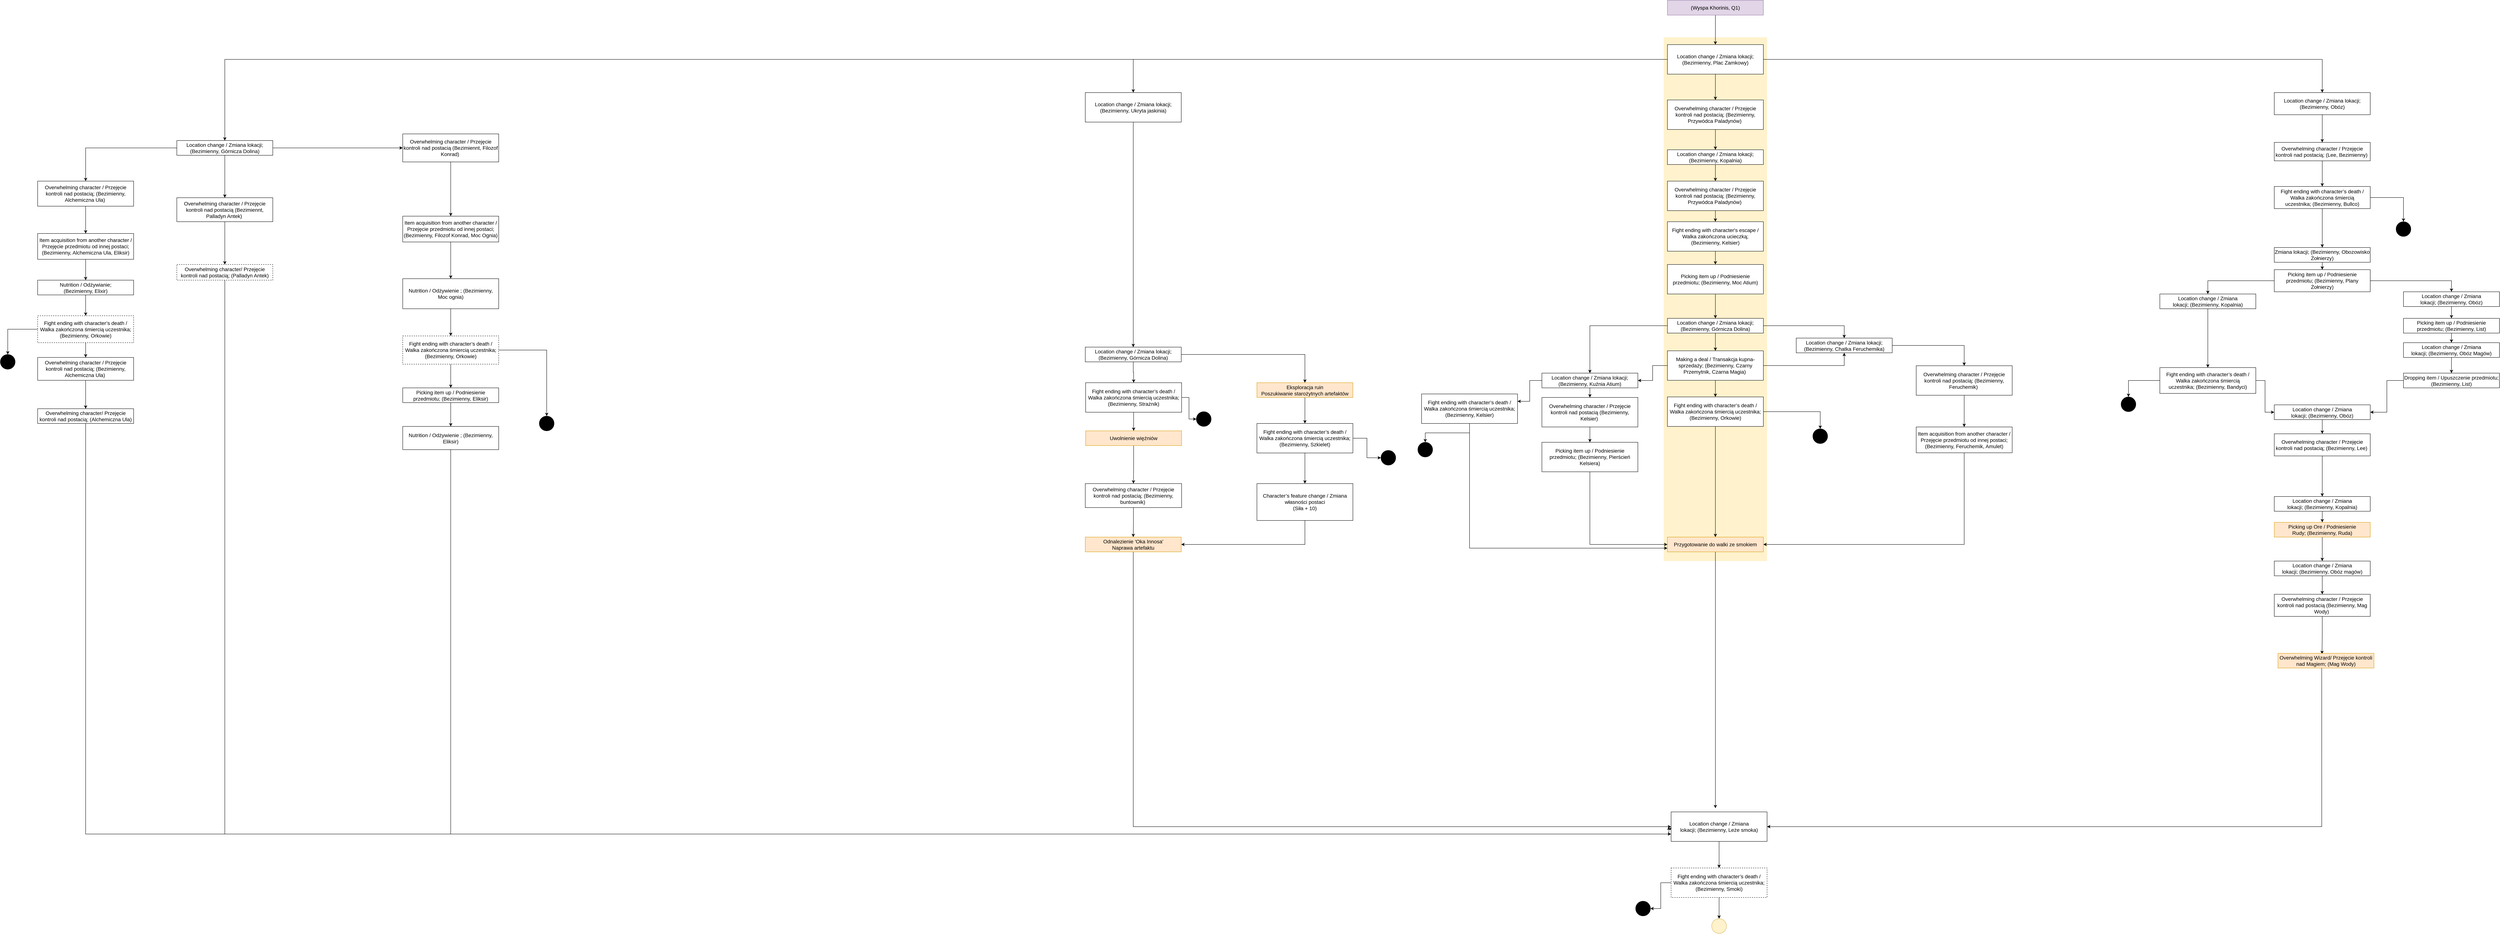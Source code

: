 <mxfile version="26.0.16">
  <diagram name="DiagramFabuly" id="m7fgWd1nUpl5SFh02bNo">
    <mxGraphModel dx="5966" dy="1939" grid="1" gridSize="10" guides="1" tooltips="1" connect="1" arrows="1" fold="1" page="1" pageScale="1" pageWidth="827" pageHeight="1169" math="0" shadow="0">
      <root>
        <mxCell id="0" />
        <mxCell id="1" parent="0" />
        <mxCell id="nz5Z7yJqhszLNLdXF5Il-1" value="" style="rounded=0;whiteSpace=wrap;html=1;fillColor=#fff2cc;fontFamily=Helvetica;fontSize=14;strokeColor=none;container=0;" parent="1" vertex="1">
          <mxGeometry x="866" y="-70" width="280" height="1420" as="geometry" />
        </mxCell>
        <mxCell id="nz5Z7yJqhszLNLdXF5Il-2" value="" style="edgeStyle=orthogonalEdgeStyle;rounded=0;orthogonalLoop=1;jettySize=auto;html=1;fontSize=14;" parent="1" source="nz5Z7yJqhszLNLdXF5Il-5" target="nz5Z7yJqhszLNLdXF5Il-7" edge="1">
          <mxGeometry relative="1" as="geometry" />
        </mxCell>
        <mxCell id="nz5Z7yJqhszLNLdXF5Il-3" value="" style="edgeStyle=orthogonalEdgeStyle;rounded=0;orthogonalLoop=1;jettySize=auto;html=1;fontSize=14;" parent="1" source="nz5Z7yJqhszLNLdXF5Il-5" target="nz5Z7yJqhszLNLdXF5Il-17" edge="1">
          <mxGeometry relative="1" as="geometry" />
        </mxCell>
        <mxCell id="nz5Z7yJqhszLNLdXF5Il-4" style="edgeStyle=orthogonalEdgeStyle;rounded=0;orthogonalLoop=1;jettySize=auto;html=1;entryX=0;entryY=0.5;entryDx=0;entryDy=0;" parent="1" source="nz5Z7yJqhszLNLdXF5Il-5" target="nz5Z7yJqhszLNLdXF5Il-21" edge="1">
          <mxGeometry relative="1" as="geometry" />
        </mxCell>
        <mxCell id="nz5Z7yJqhszLNLdXF5Il-5" value="&lt;span id=&quot;docs-internal-guid-4cfbbf0f-7fff-1ddc-6e00-4f36d3d0db7e&quot;&gt;&lt;span style=&quot;background-color: transparent ; vertical-align: baseline&quot;&gt;&lt;font&gt;&lt;font face=&quot;arial&quot;&gt;&lt;span&gt;Location change / Zmiana lokacji;&lt;/span&gt;&lt;/font&gt;&lt;span style=&quot;font-family: arial;&quot;&gt;(Bezimienny, Górnicza Dolina)&lt;/span&gt;&lt;br&gt;&lt;/font&gt;&lt;/span&gt;&lt;/span&gt;" style="rounded=0;whiteSpace=wrap;html=1;align=center;container=0;fontSize=14;" parent="1" vertex="1">
          <mxGeometry x="-3162" y="210" width="260" height="40" as="geometry" />
        </mxCell>
        <mxCell id="nz5Z7yJqhszLNLdXF5Il-6" value="" style="edgeStyle=orthogonalEdgeStyle;rounded=0;orthogonalLoop=1;jettySize=auto;html=1;entryX=0.5;entryY=0;entryDx=0;entryDy=0;" parent="1" source="nz5Z7yJqhszLNLdXF5Il-7" target="nz5Z7yJqhszLNLdXF5Il-152" edge="1">
          <mxGeometry relative="1" as="geometry" />
        </mxCell>
        <mxCell id="nz5Z7yJqhszLNLdXF5Il-7" value="&lt;span style=&quot;font-family: arial;&quot;&gt;Overwhelming character / Przejęcie kontroli nad postacią; (&lt;/span&gt;&lt;span style=&quot;font-family: arial;&quot;&gt;Bezimienny&lt;/span&gt;&lt;span style=&quot;font-family: arial;&quot;&gt;, Alchemiczna Ula)&amp;nbsp;&lt;/span&gt;" style="rounded=0;whiteSpace=wrap;html=1;align=center;container=0;fontSize=14;" parent="1" vertex="1">
          <mxGeometry x="-3539" y="320" width="260" height="68" as="geometry" />
        </mxCell>
        <mxCell id="nz5Z7yJqhszLNLdXF5Il-8" style="edgeStyle=orthogonalEdgeStyle;rounded=0;orthogonalLoop=1;jettySize=auto;html=1;entryX=0.5;entryY=0;entryDx=0;entryDy=0;" parent="1" source="nz5Z7yJqhszLNLdXF5Il-9" target="nz5Z7yJqhszLNLdXF5Il-12" edge="1">
          <mxGeometry relative="1" as="geometry" />
        </mxCell>
        <mxCell id="nz5Z7yJqhszLNLdXF5Il-9" value="&lt;font face=&quot;arial&quot;&gt;Nutrition / Odżywianie;&lt;br&gt;&lt;/font&gt;&lt;font style=&quot;font-size: 12px;&quot; face=&quot;arial&quot;&gt;&lt;span style=&quot;font-size: 14px;&quot;&gt;(Bezimienny,&amp;nbsp;&lt;/span&gt;&lt;/font&gt;&lt;font style=&quot;font-size: 12px;&quot; face=&quot;arial&quot;&gt;&lt;span style=&quot;font-size: 14px;&quot;&gt;Elixir)&lt;/span&gt;&lt;/font&gt;" style="rounded=0;whiteSpace=wrap;html=1;sketch=0;align=center;container=0;fontSize=14;" parent="1" vertex="1">
          <mxGeometry x="-3539" y="588.5" width="260" height="40" as="geometry" />
        </mxCell>
        <mxCell id="nz5Z7yJqhszLNLdXF5Il-10" value="" style="edgeStyle=orthogonalEdgeStyle;rounded=0;orthogonalLoop=1;jettySize=auto;html=1;fontSize=14;" parent="1" source="nz5Z7yJqhszLNLdXF5Il-12" target="nz5Z7yJqhszLNLdXF5Il-13" edge="1">
          <mxGeometry relative="1" as="geometry" />
        </mxCell>
        <mxCell id="nz5Z7yJqhszLNLdXF5Il-11" value="" style="edgeStyle=orthogonalEdgeStyle;rounded=0;orthogonalLoop=1;jettySize=auto;html=1;" parent="1" source="nz5Z7yJqhszLNLdXF5Il-12" target="nz5Z7yJqhszLNLdXF5Il-23" edge="1">
          <mxGeometry relative="1" as="geometry" />
        </mxCell>
        <mxCell id="nz5Z7yJqhszLNLdXF5Il-12" value="Fight ending with character’s death / Walka zakończona śmiercią uczestnika; (Bezimienny, Orkowie)" style="rounded=0;whiteSpace=wrap;html=1;fontSize=14;fontFamily=Helvetica;dashed=1;strokeColor=default;align=center;verticalAlign=middle;fontColor=default;fillColor=default;container=0;" parent="1" vertex="1">
          <mxGeometry x="-3539" y="685" width="260" height="73" as="geometry" />
        </mxCell>
        <mxCell id="nz5Z7yJqhszLNLdXF5Il-13" value="" style="ellipse;whiteSpace=wrap;html=1;aspect=fixed;fontSize=14;align=center;fillColor=#000000;container=0;" parent="1" vertex="1">
          <mxGeometry x="-3640" y="790" width="40" height="40" as="geometry" />
        </mxCell>
        <mxCell id="nz5Z7yJqhszLNLdXF5Il-14" style="edgeStyle=orthogonalEdgeStyle;rounded=0;orthogonalLoop=1;jettySize=auto;html=1;" parent="1" source="nz5Z7yJqhszLNLdXF5Il-15" edge="1">
          <mxGeometry relative="1" as="geometry">
            <mxPoint x="880" y="2070" as="targetPoint" />
            <Array as="points">
              <mxPoint x="-3409" y="2090" />
              <mxPoint x="880" y="2090" />
            </Array>
          </mxGeometry>
        </mxCell>
        <mxCell id="nz5Z7yJqhszLNLdXF5Il-15" value="Overwhelming character/ Przejęcie kontroli nad postacią; (Alchemiczna Ula)" style="rounded=0;whiteSpace=wrap;html=1;sketch=0;align=center;container=0;fontSize=14;" parent="1" vertex="1">
          <mxGeometry x="-3539" y="937" width="260" height="40" as="geometry" />
        </mxCell>
        <mxCell id="nz5Z7yJqhszLNLdXF5Il-16" value="" style="edgeStyle=orthogonalEdgeStyle;rounded=0;orthogonalLoop=1;jettySize=auto;html=1;fontSize=14;" parent="1" source="nz5Z7yJqhszLNLdXF5Il-17" target="nz5Z7yJqhszLNLdXF5Il-19" edge="1">
          <mxGeometry relative="1" as="geometry" />
        </mxCell>
        <mxCell id="nz5Z7yJqhszLNLdXF5Il-17" value="&lt;span style=&quot;font-family: arial;&quot;&gt;Overwhelming character / Przejęcie kontroli nad postacią (Bezimiennt, Palladyn Antek)&amp;nbsp;&lt;/span&gt;" style="rounded=0;whiteSpace=wrap;html=1;align=center;strokeColor=default;verticalAlign=middle;fontFamily=Helvetica;fontSize=14;fontColor=default;fillColor=default;container=0;" parent="1" vertex="1">
          <mxGeometry x="-3162" y="365" width="260" height="65" as="geometry" />
        </mxCell>
        <mxCell id="nz5Z7yJqhszLNLdXF5Il-18" style="edgeStyle=orthogonalEdgeStyle;rounded=0;orthogonalLoop=1;jettySize=auto;html=1;entryX=0;entryY=0.5;entryDx=0;entryDy=0;" parent="1" source="nz5Z7yJqhszLNLdXF5Il-19" target="nz5Z7yJqhszLNLdXF5Il-148" edge="1">
          <mxGeometry relative="1" as="geometry">
            <mxPoint x="-1840" y="2090" as="targetPoint" />
            <Array as="points">
              <mxPoint x="-3032" y="2090" />
              <mxPoint x="886" y="2090" />
            </Array>
          </mxGeometry>
        </mxCell>
        <mxCell id="nz5Z7yJqhszLNLdXF5Il-19" value="Overwhelming character/ Przejęcie kontroli nad postacią; (Palladyn Antek)" style="rounded=0;whiteSpace=wrap;html=1;fontSize=14;fontFamily=Helvetica;dashed=1;strokeColor=default;align=center;verticalAlign=middle;fontColor=default;fillColor=default;container=0;" parent="1" vertex="1">
          <mxGeometry x="-3162" y="546" width="260" height="42.5" as="geometry" />
        </mxCell>
        <mxCell id="nz5Z7yJqhszLNLdXF5Il-20" value="" style="edgeStyle=orthogonalEdgeStyle;rounded=0;orthogonalLoop=1;jettySize=auto;html=1;" parent="1" source="nz5Z7yJqhszLNLdXF5Il-21" target="nz5Z7yJqhszLNLdXF5Il-139" edge="1">
          <mxGeometry relative="1" as="geometry" />
        </mxCell>
        <mxCell id="nz5Z7yJqhszLNLdXF5Il-21" value="&lt;span style=&quot;font-family: arial;&quot;&gt;Overwhelming character / Przejęcie kontroli nad postacią (Bezimiennt, Filozof Konrad)&amp;nbsp;&lt;/span&gt;" style="rounded=0;whiteSpace=wrap;html=1;align=center;container=0;fontSize=14;" parent="1" vertex="1">
          <mxGeometry x="-2550" y="192" width="260" height="76" as="geometry" />
        </mxCell>
        <mxCell id="nz5Z7yJqhszLNLdXF5Il-22" value="" style="edgeStyle=orthogonalEdgeStyle;rounded=0;orthogonalLoop=1;jettySize=auto;html=1;fontSize=14;" parent="1" source="nz5Z7yJqhszLNLdXF5Il-23" target="nz5Z7yJqhszLNLdXF5Il-15" edge="1">
          <mxGeometry relative="1" as="geometry" />
        </mxCell>
        <mxCell id="nz5Z7yJqhszLNLdXF5Il-23" value="&lt;span style=&quot;font-family: arial;&quot;&gt;Overwhelming character / Przejęcie kontroli nad postacią; (&lt;/span&gt;&lt;span style=&quot;font-family: arial;&quot;&gt;Bezimienny&lt;/span&gt;&lt;span style=&quot;font-family: arial;&quot;&gt;, Alchemiczna Ula)&amp;nbsp;&lt;/span&gt;" style="rounded=0;whiteSpace=wrap;html=1;align=center;container=0;fontSize=14;" parent="1" vertex="1">
          <mxGeometry x="-3539" y="798" width="260" height="62" as="geometry" />
        </mxCell>
        <mxCell id="nz5Z7yJqhszLNLdXF5Il-24" value="" style="edgeStyle=orthogonalEdgeStyle;rounded=0;orthogonalLoop=1;jettySize=auto;html=1;fontSize=14;" parent="1" source="nz5Z7yJqhszLNLdXF5Il-26" target="nz5Z7yJqhszLNLdXF5Il-27" edge="1">
          <mxGeometry relative="1" as="geometry" />
        </mxCell>
        <mxCell id="nz5Z7yJqhszLNLdXF5Il-25" style="edgeStyle=orthogonalEdgeStyle;rounded=0;orthogonalLoop=1;jettySize=auto;html=1;exitX=0.5;exitY=1;exitDx=0;exitDy=0;entryX=0.5;entryY=0;entryDx=0;entryDy=0;" parent="1" source="nz5Z7yJqhszLNLdXF5Il-26" target="nz5Z7yJqhszLNLdXF5Il-137" edge="1">
          <mxGeometry relative="1" as="geometry" />
        </mxCell>
        <mxCell id="nz5Z7yJqhszLNLdXF5Il-26" value="Fight ending with character’s death / Walka zakończona śmiercią uczestnika; (Bezimienny, Orkowie)" style="rounded=0;whiteSpace=wrap;html=1;fontSize=14;fontFamily=Helvetica;dashed=1;strokeColor=default;align=center;verticalAlign=middle;fontColor=default;fillColor=default;container=0;" parent="1" vertex="1">
          <mxGeometry x="-2550" y="739.75" width="260" height="76.5" as="geometry" />
        </mxCell>
        <mxCell id="nz5Z7yJqhszLNLdXF5Il-27" value="" style="ellipse;whiteSpace=wrap;html=1;aspect=fixed;fontSize=14;align=center;fillColor=#000000;container=0;" parent="1" vertex="1">
          <mxGeometry x="-2180" y="957" width="40" height="40" as="geometry" />
        </mxCell>
        <mxCell id="nz5Z7yJqhszLNLdXF5Il-28" style="edgeStyle=orthogonalEdgeStyle;rounded=0;orthogonalLoop=1;jettySize=auto;html=1;exitX=0.5;exitY=1;exitDx=0;exitDy=0;" parent="1" source="nz5Z7yJqhszLNLdXF5Il-29" target="nz5Z7yJqhszLNLdXF5Il-63" edge="1">
          <mxGeometry relative="1" as="geometry" />
        </mxCell>
        <mxCell id="nz5Z7yJqhszLNLdXF5Il-29" value="&lt;font&gt;(Wyspa Khorinis, Q1)&lt;/font&gt;" style="rounded=0;whiteSpace=wrap;html=1;strokeColor=#9673a6;fillColor=#e1d5e7;container=0;fontSize=14;" parent="1" vertex="1">
          <mxGeometry x="876" y="-170" width="260" height="40" as="geometry" />
        </mxCell>
        <mxCell id="nz5Z7yJqhszLNLdXF5Il-30" style="edgeStyle=orthogonalEdgeStyle;rounded=0;orthogonalLoop=1;jettySize=auto;html=1;entryX=0.5;entryY=0;entryDx=0;entryDy=0;" parent="1" source="nz5Z7yJqhszLNLdXF5Il-31" target="nz5Z7yJqhszLNLdXF5Il-127" edge="1">
          <mxGeometry relative="1" as="geometry" />
        </mxCell>
        <mxCell id="nz5Z7yJqhszLNLdXF5Il-31" value="&lt;font face=&quot;arial&quot;&gt;&lt;span&gt;Location change / Zmiana lokacji; (Bezimienny, Ukryta jaskinia)&lt;/span&gt;&lt;/font&gt;" style="rounded=0;whiteSpace=wrap;html=1;align=center;container=0;fontSize=14;" parent="1" vertex="1">
          <mxGeometry x="-701" y="80" width="260" height="80" as="geometry" />
        </mxCell>
        <mxCell id="nz5Z7yJqhszLNLdXF5Il-32" value="" style="edgeStyle=orthogonalEdgeStyle;rounded=0;orthogonalLoop=1;jettySize=auto;html=1;" parent="1" source="nz5Z7yJqhszLNLdXF5Il-33" target="nz5Z7yJqhszLNLdXF5Il-48" edge="1">
          <mxGeometry relative="1" as="geometry" />
        </mxCell>
        <mxCell id="nz5Z7yJqhszLNLdXF5Il-33" value="Fight ending with character&#39;s escape / Walka zakończona ucieczką; (Bezimienny, Kelsier)" style="rounded=0;whiteSpace=wrap;html=1;sketch=0;align=center;fontSize=14;container=0;" parent="1" vertex="1">
          <mxGeometry x="876" y="430" width="260" height="80" as="geometry" />
        </mxCell>
        <mxCell id="nz5Z7yJqhszLNLdXF5Il-34" value="&lt;span id=&quot;docs-internal-guid-4cfbbf0f-7fff-1ddc-6e00-4f36d3d0db7e&quot;&gt;&lt;span style=&quot;background-color: transparent ; vertical-align: baseline&quot;&gt;&lt;font&gt;&lt;font face=&quot;arial&quot;&gt;&lt;span&gt;Location change / Zmiana lokacji;&lt;/span&gt;&lt;/font&gt;&lt;span style=&quot;font-family: arial;&quot;&gt;(Bezimienny, Górnicza Dolina)&lt;/span&gt;&lt;br&gt;&lt;/font&gt;&lt;/span&gt;&lt;/span&gt;" style="rounded=0;whiteSpace=wrap;html=1;align=center;container=0;fontSize=14;" parent="1" vertex="1">
          <mxGeometry x="876" y="692" width="260" height="40" as="geometry" />
        </mxCell>
        <mxCell id="nz5Z7yJqhszLNLdXF5Il-35" value="" style="edgeStyle=orthogonalEdgeStyle;rounded=0;orthogonalLoop=1;jettySize=auto;html=1;" parent="1" source="nz5Z7yJqhszLNLdXF5Il-36" target="nz5Z7yJqhszLNLdXF5Il-156" edge="1">
          <mxGeometry relative="1" as="geometry" />
        </mxCell>
        <mxCell id="nz5Z7yJqhszLNLdXF5Il-36" value="&lt;span id=&quot;docs-internal-guid-4cfbbf0f-7fff-1ddc-6e00-4f36d3d0db7e&quot;&gt;&lt;span style=&quot;background-color: transparent ; vertical-align: baseline&quot;&gt;&lt;font&gt;&lt;font face=&quot;arial&quot;&gt;&lt;span&gt;Location change / Zmiana lokacji; (Bezimienny, Kopalnia)&lt;/span&gt;&lt;/font&gt;&lt;/font&gt;&lt;/span&gt;&lt;/span&gt;" style="rounded=0;whiteSpace=wrap;html=1;align=center;container=0;fontSize=14;" parent="1" vertex="1">
          <mxGeometry x="876" y="235" width="260" height="40" as="geometry" />
        </mxCell>
        <mxCell id="nz5Z7yJqhszLNLdXF5Il-37" value="" style="edgeStyle=orthogonalEdgeStyle;rounded=0;orthogonalLoop=1;jettySize=auto;html=1;fontSize=14;" parent="1" source="nz5Z7yJqhszLNLdXF5Il-39" target="nz5Z7yJqhszLNLdXF5Il-40" edge="1">
          <mxGeometry relative="1" as="geometry" />
        </mxCell>
        <mxCell id="nz5Z7yJqhszLNLdXF5Il-38" value="" style="edgeStyle=orthogonalEdgeStyle;rounded=0;orthogonalLoop=1;jettySize=auto;html=1;fontSize=14;" parent="1" source="nz5Z7yJqhszLNLdXF5Il-39" target="nz5Z7yJqhszLNLdXF5Il-42" edge="1">
          <mxGeometry relative="1" as="geometry" />
        </mxCell>
        <mxCell id="nz5Z7yJqhszLNLdXF5Il-39" value="&lt;font&gt;Fight ending with character’s death / Walka zakończona śmiercią uczestnika; (Bezimienny, Orkowie)&lt;/font&gt;" style="rounded=0;whiteSpace=wrap;html=1;fontSize=14;fontFamily=Helvetica;container=0;" parent="1" vertex="1">
          <mxGeometry x="876" y="905" width="260" height="80" as="geometry" />
        </mxCell>
        <mxCell id="nz5Z7yJqhszLNLdXF5Il-40" value="" style="ellipse;whiteSpace=wrap;html=1;aspect=fixed;fontSize=14;align=center;fillColor=#000000;container=0;" parent="1" vertex="1">
          <mxGeometry x="1270" y="991.5" width="40" height="40" as="geometry" />
        </mxCell>
        <mxCell id="nz5Z7yJqhszLNLdXF5Il-41" style="edgeStyle=orthogonalEdgeStyle;rounded=0;orthogonalLoop=1;jettySize=auto;html=1;" parent="1" source="nz5Z7yJqhszLNLdXF5Il-42" edge="1">
          <mxGeometry relative="1" as="geometry">
            <mxPoint x="1006" y="2020" as="targetPoint" />
          </mxGeometry>
        </mxCell>
        <mxCell id="nz5Z7yJqhszLNLdXF5Il-42" value="&lt;font face=&quot;arial&quot;&gt;Przygotowanie do walki ze smokiem&lt;/font&gt;" style="rounded=0;whiteSpace=wrap;html=1;align=center;container=0;fontSize=14;fillColor=#ffe6cc;strokeColor=#d79b00;" parent="1" vertex="1">
          <mxGeometry x="876" y="1285" width="260" height="40" as="geometry" />
        </mxCell>
        <mxCell id="nz5Z7yJqhszLNLdXF5Il-43" value="" style="edgeStyle=orthogonalEdgeStyle;rounded=0;orthogonalLoop=1;jettySize=auto;html=1;fontSize=14;entryX=0.5;entryY=0;entryDx=0;entryDy=0;" parent="1" source="nz5Z7yJqhszLNLdXF5Il-44" target="nz5Z7yJqhszLNLdXF5Il-153" edge="1">
          <mxGeometry relative="1" as="geometry">
            <Array as="points" />
            <mxPoint x="1680" y="991.5" as="targetPoint" />
          </mxGeometry>
        </mxCell>
        <mxCell id="nz5Z7yJqhszLNLdXF5Il-44" value="&lt;font face=&quot;arial&quot;&gt;&lt;span&gt;Overwhelming character / Przejęcie kontroli nad postacią; (Bezimienny, Feruchemik)&amp;nbsp;&lt;/span&gt;&lt;/font&gt;" style="rounded=0;whiteSpace=wrap;html=1;align=center;container=0;fontSize=14;" parent="1" vertex="1">
          <mxGeometry x="1550" y="820.5" width="260" height="80" as="geometry" />
        </mxCell>
        <mxCell id="nz5Z7yJqhszLNLdXF5Il-45" value="" style="edgeStyle=orthogonalEdgeStyle;rounded=0;orthogonalLoop=1;jettySize=auto;html=1;fontSize=14;" parent="1" source="nz5Z7yJqhszLNLdXF5Il-46" target="nz5Z7yJqhszLNLdXF5Il-36" edge="1">
          <mxGeometry relative="1" as="geometry" />
        </mxCell>
        <mxCell id="nz5Z7yJqhszLNLdXF5Il-46" value="&lt;span id=&quot;docs-internal-guid-4cfbbf0f-7fff-1ddc-6e00-4f36d3d0db7e&quot;&gt;&lt;span style=&quot;background-color: transparent ; vertical-align: baseline&quot;&gt;&lt;font&gt;&lt;font face=&quot;arial&quot;&gt;&lt;span&gt;Overwhelming character / Przejęcie kontroli nad postacią; (Bezimienny, Przywódca Paladynów)&amp;nbsp;&lt;/span&gt;&lt;/font&gt;&lt;/font&gt;&lt;/span&gt;&lt;/span&gt;" style="rounded=0;whiteSpace=wrap;html=1;align=center;container=0;fontSize=14;" parent="1" vertex="1">
          <mxGeometry x="876" y="100" width="260" height="80" as="geometry" />
        </mxCell>
        <mxCell id="nz5Z7yJqhszLNLdXF5Il-47" value="" style="edgeStyle=orthogonalEdgeStyle;rounded=0;orthogonalLoop=1;jettySize=auto;html=1;entryX=0.5;entryY=0;entryDx=0;entryDy=0;fontSize=14;" parent="1" source="nz5Z7yJqhszLNLdXF5Il-48" target="nz5Z7yJqhszLNLdXF5Il-34" edge="1">
          <mxGeometry relative="1" as="geometry" />
        </mxCell>
        <mxCell id="nz5Z7yJqhszLNLdXF5Il-48" value="Picking item up / Podniesienie przedmiotu; (Bezimienny, Moc Atium)" style="rounded=0;whiteSpace=wrap;html=1;sketch=0;align=center;fontSize=14;container=0;" parent="1" vertex="1">
          <mxGeometry x="876" y="546" width="260" height="80" as="geometry" />
        </mxCell>
        <mxCell id="nz5Z7yJqhszLNLdXF5Il-49" value="" style="edgeStyle=orthogonalEdgeStyle;rounded=0;orthogonalLoop=1;jettySize=auto;html=1;fontSize=14;" parent="1" source="nz5Z7yJqhszLNLdXF5Il-50" target="nz5Z7yJqhszLNLdXF5Il-44" edge="1">
          <mxGeometry relative="1" as="geometry" />
        </mxCell>
        <mxCell id="nz5Z7yJqhszLNLdXF5Il-50" value="&lt;span id=&quot;docs-internal-guid-4cfbbf0f-7fff-1ddc-6e00-4f36d3d0db7e&quot;&gt;&lt;span style=&quot;background-color: transparent ; vertical-align: baseline&quot;&gt;&lt;font&gt;&lt;font face=&quot;arial&quot;&gt;&lt;span&gt;Location change / Zmiana lokacji;&lt;/span&gt;&lt;/font&gt;&lt;span style=&quot;font-family: arial;&quot;&gt;(Bezimienny, Chatka Feruchemika)&lt;/span&gt;&lt;br&gt;&lt;/font&gt;&lt;/span&gt;&lt;/span&gt;" style="rounded=0;whiteSpace=wrap;html=1;align=center;container=0;fontSize=14;" parent="1" vertex="1">
          <mxGeometry x="1225" y="745.5" width="260" height="40" as="geometry" />
        </mxCell>
        <mxCell id="nz5Z7yJqhszLNLdXF5Il-51" value="" style="edgeStyle=orthogonalEdgeStyle;rounded=0;orthogonalLoop=1;jettySize=auto;html=1;fontSize=14;" parent="1" source="nz5Z7yJqhszLNLdXF5Il-34" target="nz5Z7yJqhszLNLdXF5Il-50" edge="1">
          <mxGeometry relative="1" as="geometry" />
        </mxCell>
        <mxCell id="nz5Z7yJqhszLNLdXF5Il-52" value="" style="edgeStyle=orthogonalEdgeStyle;rounded=0;orthogonalLoop=1;jettySize=auto;html=1;entryX=1;entryY=0.5;entryDx=0;entryDy=0;fontSize=14;exitX=0.5;exitY=1;exitDx=0;exitDy=0;" parent="1" source="nz5Z7yJqhszLNLdXF5Il-153" target="nz5Z7yJqhszLNLdXF5Il-42" edge="1">
          <mxGeometry relative="1" as="geometry">
            <mxPoint x="1470" y="1188" as="targetPoint" />
            <Array as="points">
              <mxPoint x="1680" y="1305" />
            </Array>
            <mxPoint x="1700.043" y="1071.5" as="sourcePoint" />
          </mxGeometry>
        </mxCell>
        <mxCell id="nz5Z7yJqhszLNLdXF5Il-53" value="" style="edgeStyle=orthogonalEdgeStyle;rounded=0;orthogonalLoop=1;jettySize=auto;html=1;entryX=0.5;entryY=0;entryDx=0;entryDy=0;fontSize=14;" parent="1" source="nz5Z7yJqhszLNLdXF5Il-55" target="nz5Z7yJqhszLNLdXF5Il-39" edge="1">
          <mxGeometry relative="1" as="geometry" />
        </mxCell>
        <mxCell id="nz5Z7yJqhszLNLdXF5Il-54" style="edgeStyle=orthogonalEdgeStyle;rounded=0;orthogonalLoop=1;jettySize=auto;html=1;exitX=1;exitY=0.5;exitDx=0;exitDy=0;entryX=0.5;entryY=1;entryDx=0;entryDy=0;fontSize=14;" parent="1" source="nz5Z7yJqhszLNLdXF5Il-55" target="nz5Z7yJqhszLNLdXF5Il-50" edge="1">
          <mxGeometry relative="1" as="geometry" />
        </mxCell>
        <mxCell id="nz5Z7yJqhszLNLdXF5Il-55" value="&lt;span id=&quot;docs-internal-guid-4cfbbf0f-7fff-1ddc-6e00-4f36d3d0db7e&quot;&gt;&lt;span style=&quot;background-color: transparent ; vertical-align: baseline&quot;&gt;&lt;font&gt;&lt;font face=&quot;arial&quot;&gt;&lt;span&gt;Making a deal / Transakcja kupna-sprzedaży; (Bezimienny, Czarny Przemytnik, Czarna Magia)&amp;nbsp;&lt;/span&gt;&lt;/font&gt;&lt;/font&gt;&lt;/span&gt;&lt;/span&gt;" style="rounded=0;whiteSpace=wrap;html=1;align=center;container=0;fontSize=14;" parent="1" vertex="1">
          <mxGeometry x="876" y="780" width="260" height="80" as="geometry" />
        </mxCell>
        <mxCell id="nz5Z7yJqhszLNLdXF5Il-56" value="" style="edgeStyle=orthogonalEdgeStyle;rounded=0;orthogonalLoop=1;jettySize=auto;html=1;fontSize=14;" parent="1" source="nz5Z7yJqhszLNLdXF5Il-34" target="nz5Z7yJqhszLNLdXF5Il-55" edge="1">
          <mxGeometry relative="1" as="geometry" />
        </mxCell>
        <mxCell id="nz5Z7yJqhszLNLdXF5Il-57" style="edgeStyle=orthogonalEdgeStyle;rounded=0;orthogonalLoop=1;jettySize=auto;html=1;exitX=0.5;exitY=1;exitDx=0;exitDy=0;entryX=0;entryY=0.5;entryDx=0;entryDy=0;fontSize=14;" parent="1" source="nz5Z7yJqhszLNLdXF5Il-79" target="nz5Z7yJqhszLNLdXF5Il-42" edge="1">
          <mxGeometry relative="1" as="geometry" />
        </mxCell>
        <mxCell id="nz5Z7yJqhszLNLdXF5Il-58" value="" style="edgeStyle=orthogonalEdgeStyle;rounded=0;orthogonalLoop=1;jettySize=auto;html=1;fontSize=14;" parent="1" source="nz5Z7yJqhszLNLdXF5Il-34" target="nz5Z7yJqhszLNLdXF5Il-83" edge="1">
          <mxGeometry relative="1" as="geometry" />
        </mxCell>
        <mxCell id="nz5Z7yJqhszLNLdXF5Il-59" style="edgeStyle=orthogonalEdgeStyle;rounded=0;orthogonalLoop=1;jettySize=auto;html=1;exitX=0;exitY=0.5;exitDx=0;exitDy=0;entryX=1;entryY=0.5;entryDx=0;entryDy=0;fontSize=14;" parent="1" source="nz5Z7yJqhszLNLdXF5Il-55" target="nz5Z7yJqhszLNLdXF5Il-83" edge="1">
          <mxGeometry relative="1" as="geometry" />
        </mxCell>
        <mxCell id="nz5Z7yJqhszLNLdXF5Il-60" style="edgeStyle=orthogonalEdgeStyle;rounded=0;orthogonalLoop=1;jettySize=auto;html=1;exitX=0;exitY=0.5;exitDx=0;exitDy=0;entryX=0.5;entryY=0;entryDx=0;entryDy=0;" parent="1" source="nz5Z7yJqhszLNLdXF5Il-63" target="nz5Z7yJqhszLNLdXF5Il-31" edge="1">
          <mxGeometry relative="1" as="geometry" />
        </mxCell>
        <mxCell id="nz5Z7yJqhszLNLdXF5Il-61" style="edgeStyle=orthogonalEdgeStyle;rounded=0;orthogonalLoop=1;jettySize=auto;html=1;exitX=0;exitY=0.5;exitDx=0;exitDy=0;entryX=0.5;entryY=0;entryDx=0;entryDy=0;" parent="1" source="nz5Z7yJqhszLNLdXF5Il-63" target="nz5Z7yJqhszLNLdXF5Il-5" edge="1">
          <mxGeometry relative="1" as="geometry">
            <mxPoint x="-3032" y="10" as="targetPoint" />
          </mxGeometry>
        </mxCell>
        <mxCell id="nz5Z7yJqhszLNLdXF5Il-62" style="edgeStyle=orthogonalEdgeStyle;rounded=0;orthogonalLoop=1;jettySize=auto;html=1;exitX=1;exitY=0.5;exitDx=0;exitDy=0;entryX=0.5;entryY=0;entryDx=0;entryDy=0;" parent="1" source="nz5Z7yJqhszLNLdXF5Il-63" target="nz5Z7yJqhszLNLdXF5Il-86" edge="1">
          <mxGeometry relative="1" as="geometry" />
        </mxCell>
        <mxCell id="nz5Z7yJqhszLNLdXF5Il-63" value="&lt;font face=&quot;arial&quot;&gt;&lt;span&gt;Location change / Zmiana lokacji; (Bezimienny, Plac Zamkowy)&lt;/span&gt;&lt;/font&gt;" style="rounded=0;whiteSpace=wrap;html=1;align=center;container=0;fontSize=14;" parent="1" vertex="1">
          <mxGeometry x="876" y="-50" width="260" height="80" as="geometry" />
        </mxCell>
        <mxCell id="nz5Z7yJqhszLNLdXF5Il-64" value="" style="edgeStyle=orthogonalEdgeStyle;rounded=0;orthogonalLoop=1;jettySize=auto;html=1;fontSize=14;" parent="1" source="nz5Z7yJqhszLNLdXF5Il-63" target="nz5Z7yJqhszLNLdXF5Il-46" edge="1">
          <mxGeometry relative="1" as="geometry" />
        </mxCell>
        <mxCell id="nz5Z7yJqhszLNLdXF5Il-65" style="edgeStyle=orthogonalEdgeStyle;rounded=0;orthogonalLoop=1;jettySize=auto;html=1;exitX=0.5;exitY=1;exitDx=0;exitDy=0;fontSize=14;" parent="1" source="nz5Z7yJqhszLNLdXF5Il-66" target="nz5Z7yJqhszLNLdXF5Il-130" edge="1">
          <mxGeometry relative="1" as="geometry" />
        </mxCell>
        <mxCell id="nz5Z7yJqhszLNLdXF5Il-66" value="Eksploracja ruin&lt;br style=&quot;padding: 0px; margin: 0px;&quot;&gt;Poszukiwanie starożytnych artefaktów" style="rounded=0;whiteSpace=wrap;html=1;align=center;container=0;fontSize=14;fillColor=#ffe6cc;strokeColor=#d79b00;" parent="1" vertex="1">
          <mxGeometry x="-236" y="866.5" width="260" height="40" as="geometry" />
        </mxCell>
        <mxCell id="nz5Z7yJqhszLNLdXF5Il-67" style="edgeStyle=orthogonalEdgeStyle;rounded=0;orthogonalLoop=1;jettySize=auto;html=1;entryX=0.5;entryY=0;entryDx=0;entryDy=0;fontSize=14;" parent="1" source="nz5Z7yJqhszLNLdXF5Il-68" target="nz5Z7yJqhszLNLdXF5Il-70" edge="1">
          <mxGeometry relative="1" as="geometry" />
        </mxCell>
        <mxCell id="nz5Z7yJqhszLNLdXF5Il-68" value="Uwolnienie więźniów&lt;br style=&quot;padding: 0px; margin: 0px;&quot;&gt;" style="rounded=0;whiteSpace=wrap;html=1;align=center;container=0;fontSize=14;fillColor=#ffe6cc;strokeColor=#d79b00;" parent="1" vertex="1">
          <mxGeometry x="-700" y="997" width="260" height="40" as="geometry" />
        </mxCell>
        <mxCell id="nz5Z7yJqhszLNLdXF5Il-69" style="edgeStyle=orthogonalEdgeStyle;rounded=0;orthogonalLoop=1;jettySize=auto;html=1;exitX=0.5;exitY=1;exitDx=0;exitDy=0;entryX=0.5;entryY=0;entryDx=0;entryDy=0;fontSize=14;" parent="1" source="nz5Z7yJqhszLNLdXF5Il-70" target="nz5Z7yJqhszLNLdXF5Il-72" edge="1">
          <mxGeometry relative="1" as="geometry" />
        </mxCell>
        <mxCell id="nz5Z7yJqhszLNLdXF5Il-70" value="&lt;font face=&quot;arial&quot;&gt;&lt;span&gt;Overwhelming character / Przejęcie kontroli nad postacią; (Bezimienny, buntownik)&amp;nbsp;&lt;/span&gt;&lt;/font&gt;" style="rounded=0;whiteSpace=wrap;html=1;sketch=0;align=center;container=0;fontSize=14;" parent="1" vertex="1">
          <mxGeometry x="-701" y="1140" width="261" height="65" as="geometry" />
        </mxCell>
        <mxCell id="nz5Z7yJqhszLNLdXF5Il-71" style="edgeStyle=orthogonalEdgeStyle;rounded=0;orthogonalLoop=1;jettySize=auto;html=1;exitX=0.5;exitY=1;exitDx=0;exitDy=0;entryX=0;entryY=0.5;entryDx=0;entryDy=0;" parent="1" source="nz5Z7yJqhszLNLdXF5Il-72" target="nz5Z7yJqhszLNLdXF5Il-148" edge="1">
          <mxGeometry relative="1" as="geometry" />
        </mxCell>
        <mxCell id="nz5Z7yJqhszLNLdXF5Il-72" value="&lt;div&gt;&lt;font face=&quot;arial&quot;&gt;&lt;span&gt;Odnalezienie &#39;Oka Innosa&#39;&lt;/span&gt;&lt;/font&gt;&lt;/div&gt;&lt;div&gt;&lt;font face=&quot;arial&quot;&gt;&lt;span&gt;Naprawa artefaktu&lt;/span&gt;&lt;/font&gt;&lt;/div&gt;" style="rounded=0;whiteSpace=wrap;html=1;sketch=0;align=center;container=0;fontSize=14;fillColor=#ffe6cc;strokeColor=#d79b00;" parent="1" vertex="1">
          <mxGeometry x="-701" y="1285" width="260" height="40" as="geometry" />
        </mxCell>
        <mxCell id="nz5Z7yJqhszLNLdXF5Il-73" style="edgeStyle=orthogonalEdgeStyle;rounded=0;orthogonalLoop=1;jettySize=auto;html=1;exitX=0.5;exitY=1;exitDx=0;exitDy=0;entryX=1;entryY=0.5;entryDx=0;entryDy=0;fontSize=14;" parent="1" source="nz5Z7yJqhszLNLdXF5Il-74" target="nz5Z7yJqhszLNLdXF5Il-72" edge="1">
          <mxGeometry relative="1" as="geometry" />
        </mxCell>
        <mxCell id="nz5Z7yJqhszLNLdXF5Il-74" value="&lt;div&gt;&lt;font face=&quot;arial&quot;&gt;&lt;span&gt;Character’s feature change / Zmiana własności postaci&lt;br&gt;(Siła + 10)&lt;/span&gt;&lt;/font&gt;&lt;/div&gt;" style="rounded=0;whiteSpace=wrap;html=1;sketch=0;align=center;container=0;fontSize=14;" parent="1" vertex="1">
          <mxGeometry x="-236" y="1140" width="260" height="100" as="geometry" />
        </mxCell>
        <mxCell id="nz5Z7yJqhszLNLdXF5Il-75" style="edgeStyle=orthogonalEdgeStyle;rounded=0;orthogonalLoop=1;jettySize=auto;html=1;entryX=0;entryY=0.75;entryDx=0;entryDy=0;" parent="1" source="nz5Z7yJqhszLNLdXF5Il-77" target="nz5Z7yJqhszLNLdXF5Il-42" edge="1">
          <mxGeometry relative="1" as="geometry">
            <Array as="points">
              <mxPoint x="340" y="1315" />
            </Array>
          </mxGeometry>
        </mxCell>
        <mxCell id="nz5Z7yJqhszLNLdXF5Il-76" style="edgeStyle=orthogonalEdgeStyle;rounded=0;orthogonalLoop=1;jettySize=auto;html=1;entryX=0.5;entryY=0;entryDx=0;entryDy=0;" parent="1" source="nz5Z7yJqhszLNLdXF5Il-77" target="nz5Z7yJqhszLNLdXF5Il-78" edge="1">
          <mxGeometry relative="1" as="geometry" />
        </mxCell>
        <mxCell id="nz5Z7yJqhszLNLdXF5Il-77" value="&lt;span id=&quot;docs-internal-guid-4cfbbf0f-7fff-1ddc-6e00-4f36d3d0db7e&quot;&gt;&lt;span style=&quot;background-color: transparent ; vertical-align: baseline&quot;&gt;&lt;font&gt;&lt;font face=&quot;arial&quot;&gt;&lt;span&gt;Fight ending with character’s death / Walka zakończona śmiercią uczestnika; (Bezimienny, Kelsier)&lt;/span&gt;&lt;/font&gt;&lt;/font&gt;&lt;/span&gt;&lt;/span&gt;" style="rounded=0;whiteSpace=wrap;html=1;align=center;container=0;fontSize=14;" parent="1" vertex="1">
          <mxGeometry x="210" y="897" width="260" height="80" as="geometry" />
        </mxCell>
        <mxCell id="nz5Z7yJqhszLNLdXF5Il-78" value="" style="ellipse;whiteSpace=wrap;html=1;aspect=fixed;fontSize=14;align=center;fillColor=#000000;container=0;" parent="1" vertex="1">
          <mxGeometry x="200" y="1028" width="40" height="40" as="geometry" />
        </mxCell>
        <mxCell id="nz5Z7yJqhszLNLdXF5Il-79" value="&lt;font face=&quot;arial&quot;&gt;&lt;span&gt;Picking item up / Podniesienie przedmiotu; (Bezimienny, Pierścień Kelsiera)&lt;/span&gt;&lt;/font&gt;" style="rounded=0;whiteSpace=wrap;html=1;align=center;container=0;fontSize=14;" parent="1" vertex="1">
          <mxGeometry x="536" y="1028" width="260" height="80" as="geometry" />
        </mxCell>
        <mxCell id="nz5Z7yJqhszLNLdXF5Il-80" value="&lt;span id=&quot;docs-internal-guid-4cfbbf0f-7fff-1ddc-6e00-4f36d3d0db7e&quot;&gt;&lt;span style=&quot;background-color: transparent ; vertical-align: baseline&quot;&gt;&lt;font&gt;&lt;font face=&quot;arial&quot;&gt;&lt;span&gt;Overwhelming character / Przejęcie kontroli nad postacią (Bezimienny, Kelsier)&amp;nbsp;&lt;/span&gt;&lt;/font&gt;&lt;/font&gt;&lt;/span&gt;&lt;/span&gt;" style="rounded=0;whiteSpace=wrap;html=1;align=center;container=0;fontSize=14;" parent="1" vertex="1">
          <mxGeometry x="536" y="906.5" width="260" height="80" as="geometry" />
        </mxCell>
        <mxCell id="nz5Z7yJqhszLNLdXF5Il-81" value="" style="edgeStyle=orthogonalEdgeStyle;rounded=0;orthogonalLoop=1;jettySize=auto;html=1;fontSize=14;" parent="1" source="nz5Z7yJqhszLNLdXF5Il-80" target="nz5Z7yJqhszLNLdXF5Il-79" edge="1">
          <mxGeometry relative="1" as="geometry" />
        </mxCell>
        <mxCell id="nz5Z7yJqhszLNLdXF5Il-82" style="edgeStyle=orthogonalEdgeStyle;rounded=0;orthogonalLoop=1;jettySize=auto;html=1;entryX=1;entryY=0.25;entryDx=0;entryDy=0;" parent="1" source="nz5Z7yJqhszLNLdXF5Il-83" target="nz5Z7yJqhszLNLdXF5Il-77" edge="1">
          <mxGeometry relative="1" as="geometry" />
        </mxCell>
        <mxCell id="nz5Z7yJqhszLNLdXF5Il-83" value="&lt;span id=&quot;docs-internal-guid-4cfbbf0f-7fff-1ddc-6e00-4f36d3d0db7e&quot;&gt;&lt;span style=&quot;background-color: transparent ; vertical-align: baseline&quot;&gt;&lt;font&gt;&lt;font face=&quot;arial&quot;&gt;&lt;span&gt;Location change / Zmiana lokacji;&lt;/span&gt;&lt;/font&gt;&lt;span style=&quot;font-family: arial;&quot;&gt;(Bezimienny, Kuźnia Atium)&lt;/span&gt;&lt;br&gt;&lt;/font&gt;&lt;/span&gt;&lt;/span&gt;" style="rounded=0;whiteSpace=wrap;html=1;align=center;container=0;fontSize=14;" parent="1" vertex="1">
          <mxGeometry x="536" y="840.5" width="260" height="40" as="geometry" />
        </mxCell>
        <mxCell id="nz5Z7yJqhszLNLdXF5Il-84" value="" style="edgeStyle=orthogonalEdgeStyle;rounded=0;orthogonalLoop=1;jettySize=auto;html=1;fontSize=14;" parent="1" source="nz5Z7yJqhszLNLdXF5Il-83" target="nz5Z7yJqhszLNLdXF5Il-80" edge="1">
          <mxGeometry relative="1" as="geometry" />
        </mxCell>
        <mxCell id="nz5Z7yJqhszLNLdXF5Il-85" value="" style="edgeStyle=orthogonalEdgeStyle;rounded=0;orthogonalLoop=1;jettySize=auto;html=1;fontSize=14;" parent="1" source="nz5Z7yJqhszLNLdXF5Il-86" target="nz5Z7yJqhszLNLdXF5Il-124" edge="1">
          <mxGeometry relative="1" as="geometry" />
        </mxCell>
        <mxCell id="nz5Z7yJqhszLNLdXF5Il-86" value="&lt;span id=&quot;docs-internal-guid-4cfbbf0f-7fff-1ddc-6e00-4f36d3d0db7e&quot;&gt;&lt;span style=&quot;background-color: transparent ; vertical-align: baseline&quot;&gt;&lt;font&gt;&lt;font face=&quot;arial&quot;&gt;&lt;span&gt;Location change / Zmiana lokacji; (Bezimienny, Obóz&lt;/span&gt;&lt;/font&gt;&lt;/font&gt;&lt;/span&gt;&lt;/span&gt;&lt;span style=&quot;font-family: arial; background-color: transparent;&quot;&gt;)&lt;/span&gt;" style="rounded=0;whiteSpace=wrap;html=1;align=center;container=0;fontSize=14;" parent="1" vertex="1">
          <mxGeometry x="2520" y="80" width="260" height="60" as="geometry" />
        </mxCell>
        <mxCell id="nz5Z7yJqhszLNLdXF5Il-87" value="" style="edgeStyle=orthogonalEdgeStyle;rounded=0;orthogonalLoop=1;jettySize=auto;html=1;fontSize=14;" parent="1" source="nz5Z7yJqhszLNLdXF5Il-89" target="nz5Z7yJqhszLNLdXF5Il-91" edge="1">
          <mxGeometry relative="1" as="geometry" />
        </mxCell>
        <mxCell id="qOZS-vXkFE6C46FAVPn7-3" style="edgeStyle=orthogonalEdgeStyle;rounded=0;orthogonalLoop=1;jettySize=auto;html=1;exitX=1;exitY=0.5;exitDx=0;exitDy=0;entryX=0.5;entryY=0;entryDx=0;entryDy=0;" edge="1" parent="1" source="nz5Z7yJqhszLNLdXF5Il-89" target="qOZS-vXkFE6C46FAVPn7-2">
          <mxGeometry relative="1" as="geometry" />
        </mxCell>
        <mxCell id="nz5Z7yJqhszLNLdXF5Il-89" value="Fight ending with character’s death / Walka zakończona śmiercią uczestnika;&lt;font face=&quot;arial&quot;&gt;&lt;span&gt;&amp;nbsp;(Bezimienny, Bullco)&lt;/span&gt;&lt;/font&gt;" style="rounded=0;whiteSpace=wrap;html=1;align=center;container=0;fontSize=14;" parent="1" vertex="1">
          <mxGeometry x="2520" y="334.5" width="260" height="60" as="geometry" />
        </mxCell>
        <mxCell id="nz5Z7yJqhszLNLdXF5Il-90" value="" style="edgeStyle=orthogonalEdgeStyle;rounded=0;orthogonalLoop=1;jettySize=auto;html=1;fontSize=14;" parent="1" source="nz5Z7yJqhszLNLdXF5Il-91" target="nz5Z7yJqhszLNLdXF5Il-94" edge="1">
          <mxGeometry relative="1" as="geometry" />
        </mxCell>
        <mxCell id="nz5Z7yJqhszLNLdXF5Il-91" value="&lt;span id=&quot;docs-internal-guid-4cfbbf0f-7fff-1ddc-6e00-4f36d3d0db7e&quot;&gt;&lt;span style=&quot;background-color: transparent ; vertical-align: baseline&quot;&gt;&lt;font&gt;&lt;font face=&quot;arial&quot;&gt;&lt;span&gt;Zmiana lokacji; (Bezimienny, Obozowisko Żołnierzy&lt;/span&gt;&lt;/font&gt;&lt;/font&gt;&lt;/span&gt;&lt;/span&gt;&lt;span style=&quot;font-family: arial; background-color: transparent;&quot;&gt;)&lt;/span&gt;" style="rounded=0;whiteSpace=wrap;html=1;align=center;container=0;fontSize=14;" parent="1" vertex="1">
          <mxGeometry x="2520" y="500" width="260" height="40" as="geometry" />
        </mxCell>
        <mxCell id="nz5Z7yJqhszLNLdXF5Il-92" value="" style="edgeStyle=orthogonalEdgeStyle;rounded=0;orthogonalLoop=1;jettySize=auto;html=1;fontSize=14;" parent="1" source="nz5Z7yJqhszLNLdXF5Il-94" target="nz5Z7yJqhszLNLdXF5Il-104" edge="1">
          <mxGeometry relative="1" as="geometry" />
        </mxCell>
        <mxCell id="nz5Z7yJqhszLNLdXF5Il-93" style="edgeStyle=orthogonalEdgeStyle;rounded=0;orthogonalLoop=1;jettySize=auto;html=1;entryX=0.5;entryY=0;entryDx=0;entryDy=0;" parent="1" source="nz5Z7yJqhszLNLdXF5Il-94" target="nz5Z7yJqhszLNLdXF5Il-96" edge="1">
          <mxGeometry relative="1" as="geometry" />
        </mxCell>
        <mxCell id="nz5Z7yJqhszLNLdXF5Il-94" value="&lt;span id=&quot;docs-internal-guid-4cfbbf0f-7fff-1ddc-6e00-4f36d3d0db7e&quot;&gt;&lt;span style=&quot;background-color: transparent ; vertical-align: baseline&quot;&gt;&lt;font&gt;&lt;font face=&quot;arial&quot;&gt;&lt;span&gt;Picking item up / Podniesienie przedmiotu; (Bezimienny, Plany Żołnierzy&lt;/span&gt;&lt;/font&gt;&lt;/font&gt;&lt;/span&gt;&lt;/span&gt;&lt;span style=&quot;font-family: arial; background-color: transparent;&quot;&gt;)&lt;/span&gt;" style="rounded=0;whiteSpace=wrap;html=1;align=center;container=0;fontSize=14;" parent="1" vertex="1">
          <mxGeometry x="2520" y="560" width="260" height="60" as="geometry" />
        </mxCell>
        <mxCell id="nz5Z7yJqhszLNLdXF5Il-95" value="" style="edgeStyle=orthogonalEdgeStyle;rounded=0;orthogonalLoop=1;jettySize=auto;html=1;fontSize=14;" parent="1" source="nz5Z7yJqhszLNLdXF5Il-96" target="nz5Z7yJqhszLNLdXF5Il-98" edge="1">
          <mxGeometry relative="1" as="geometry" />
        </mxCell>
        <mxCell id="nz5Z7yJqhszLNLdXF5Il-96" value="&lt;span id=&quot;docs-internal-guid-4cfbbf0f-7fff-1ddc-6e00-4f36d3d0db7e&quot;&gt;&lt;span style=&quot;background-color: transparent ; vertical-align: baseline&quot;&gt;&lt;font&gt;&lt;span style=&quot;font-family: arial;&quot;&gt;Location change / Zmiana lokacji;&lt;/span&gt;&lt;font face=&quot;arial&quot;&gt;&lt;span&gt;&amp;nbsp;(Bezimienny, Obóz&lt;/span&gt;&lt;/font&gt;&lt;/font&gt;&lt;/span&gt;&lt;/span&gt;&lt;span style=&quot;font-family: arial; background-color: transparent;&quot;&gt;)&lt;/span&gt;" style="rounded=0;whiteSpace=wrap;html=1;align=center;container=0;fontSize=14;" parent="1" vertex="1">
          <mxGeometry x="2870" y="620" width="260" height="40" as="geometry" />
        </mxCell>
        <mxCell id="nz5Z7yJqhszLNLdXF5Il-97" value="" style="edgeStyle=orthogonalEdgeStyle;rounded=0;orthogonalLoop=1;jettySize=auto;html=1;fontSize=14;" parent="1" source="nz5Z7yJqhszLNLdXF5Il-98" target="nz5Z7yJqhszLNLdXF5Il-100" edge="1">
          <mxGeometry relative="1" as="geometry" />
        </mxCell>
        <mxCell id="nz5Z7yJqhszLNLdXF5Il-98" value="&lt;span id=&quot;docs-internal-guid-4cfbbf0f-7fff-1ddc-6e00-4f36d3d0db7e&quot;&gt;&lt;span style=&quot;background-color: transparent ; vertical-align: baseline&quot;&gt;&lt;font&gt;&lt;span&gt;Picking item up / Podniesienie przedmiotu;&amp;nbsp;&lt;/span&gt;&lt;font face=&quot;arial&quot;&gt;&lt;span&gt;(Bezimienny, List&lt;/span&gt;&lt;/font&gt;&lt;/font&gt;&lt;/span&gt;&lt;/span&gt;&lt;span style=&quot;font-family: arial; background-color: transparent;&quot;&gt;)&lt;/span&gt;" style="rounded=0;whiteSpace=wrap;html=1;align=center;container=0;fontSize=14;" parent="1" vertex="1">
          <mxGeometry x="2870" y="692" width="260" height="40" as="geometry" />
        </mxCell>
        <mxCell id="nz5Z7yJqhszLNLdXF5Il-99" value="" style="edgeStyle=orthogonalEdgeStyle;rounded=0;orthogonalLoop=1;jettySize=auto;html=1;fontSize=14;" parent="1" source="nz5Z7yJqhszLNLdXF5Il-100" target="nz5Z7yJqhszLNLdXF5Il-102" edge="1">
          <mxGeometry relative="1" as="geometry" />
        </mxCell>
        <mxCell id="nz5Z7yJqhszLNLdXF5Il-100" value="&lt;span id=&quot;docs-internal-guid-4cfbbf0f-7fff-1ddc-6e00-4f36d3d0db7e&quot;&gt;&lt;span style=&quot;background-color: transparent ; vertical-align: baseline&quot;&gt;&lt;font&gt;&lt;span style=&quot;font-family: arial;&quot;&gt;Location change / Zmiana lokacji;&lt;/span&gt;&lt;font face=&quot;arial&quot;&gt;&lt;span&gt;&amp;nbsp;(Bezimienny, Obóz Magów&lt;/span&gt;&lt;/font&gt;&lt;/font&gt;&lt;/span&gt;&lt;/span&gt;&lt;span style=&quot;font-family: arial; background-color: transparent;&quot;&gt;)&lt;/span&gt;" style="rounded=0;whiteSpace=wrap;html=1;align=center;container=0;fontSize=14;" parent="1" vertex="1">
          <mxGeometry x="2870" y="758" width="260" height="40" as="geometry" />
        </mxCell>
        <mxCell id="nz5Z7yJqhszLNLdXF5Il-101" style="edgeStyle=orthogonalEdgeStyle;rounded=0;orthogonalLoop=1;jettySize=auto;html=1;entryX=1;entryY=0.5;entryDx=0;entryDy=0;" parent="1" source="nz5Z7yJqhszLNLdXF5Il-102" target="nz5Z7yJqhszLNLdXF5Il-117" edge="1">
          <mxGeometry relative="1" as="geometry" />
        </mxCell>
        <mxCell id="nz5Z7yJqhszLNLdXF5Il-102" value="&lt;span id=&quot;docs-internal-guid-4cfbbf0f-7fff-1ddc-6e00-4f36d3d0db7e&quot;&gt;&lt;span style=&quot;background-color: transparent ; vertical-align: baseline&quot;&gt;&lt;font&gt;&lt;font face=&quot;arial&quot;&gt;&lt;span&gt;Dropping item / Upuszczenie przedmiotu; (Bezimienny, List&lt;/span&gt;&lt;/font&gt;&lt;/font&gt;&lt;/span&gt;&lt;/span&gt;&lt;span style=&quot;font-family: arial; background-color: transparent;&quot;&gt;)&lt;/span&gt;" style="rounded=0;whiteSpace=wrap;html=1;align=center;container=0;fontSize=14;" parent="1" vertex="1">
          <mxGeometry x="2870" y="840.5" width="260" height="40" as="geometry" />
        </mxCell>
        <mxCell id="nz5Z7yJqhszLNLdXF5Il-103" value="" style="edgeStyle=orthogonalEdgeStyle;rounded=0;orthogonalLoop=1;jettySize=auto;html=1;fontSize=14;" parent="1" source="nz5Z7yJqhszLNLdXF5Il-104" target="nz5Z7yJqhszLNLdXF5Il-107" edge="1">
          <mxGeometry relative="1" as="geometry" />
        </mxCell>
        <mxCell id="nz5Z7yJqhszLNLdXF5Il-104" value="&lt;span id=&quot;docs-internal-guid-4cfbbf0f-7fff-1ddc-6e00-4f36d3d0db7e&quot;&gt;&lt;span style=&quot;background-color: transparent ; vertical-align: baseline&quot;&gt;&lt;font&gt;&lt;span style=&quot;font-family: arial;&quot;&gt;Location change / Zmiana lokacji;&lt;/span&gt;&lt;font face=&quot;arial&quot;&gt;&lt;span&gt;&amp;nbsp;(Bezimienny, Kopalnia&lt;/span&gt;&lt;/font&gt;&lt;/font&gt;&lt;/span&gt;&lt;/span&gt;&lt;span style=&quot;font-family: arial; background-color: transparent;&quot;&gt;)&lt;/span&gt;" style="rounded=0;whiteSpace=wrap;html=1;align=center;container=0;fontSize=14;" parent="1" vertex="1">
          <mxGeometry x="2210" y="626" width="260" height="40" as="geometry" />
        </mxCell>
        <mxCell id="nz5Z7yJqhszLNLdXF5Il-105" value="" style="edgeStyle=orthogonalEdgeStyle;rounded=0;orthogonalLoop=1;jettySize=auto;html=1;fontSize=14;" parent="1" source="nz5Z7yJqhszLNLdXF5Il-107" target="nz5Z7yJqhszLNLdXF5Il-108" edge="1">
          <mxGeometry relative="1" as="geometry" />
        </mxCell>
        <mxCell id="nz5Z7yJqhszLNLdXF5Il-106" style="edgeStyle=orthogonalEdgeStyle;rounded=0;orthogonalLoop=1;jettySize=auto;html=1;entryX=0;entryY=0.5;entryDx=0;entryDy=0;fontSize=14;" parent="1" source="nz5Z7yJqhszLNLdXF5Il-107" target="nz5Z7yJqhszLNLdXF5Il-117" edge="1">
          <mxGeometry relative="1" as="geometry" />
        </mxCell>
        <mxCell id="nz5Z7yJqhszLNLdXF5Il-107" value="&lt;span&gt;Fight ending with character’s death / Walka zakończona śmiercią uczestnika;&lt;/span&gt;&lt;font face=&quot;arial&quot;&gt;&lt;span&gt;&amp;nbsp;(Bezimienny, Bandyci&lt;/span&gt;&lt;/font&gt;&lt;span style=&quot;font-family: arial; background-color: initial;&quot;&gt;)&lt;/span&gt;" style="rounded=0;whiteSpace=wrap;html=1;align=center;container=0;fontSize=14;" parent="1" vertex="1">
          <mxGeometry x="2210" y="825.5" width="260" height="70" as="geometry" />
        </mxCell>
        <mxCell id="nz5Z7yJqhszLNLdXF5Il-108" value="" style="ellipse;whiteSpace=wrap;html=1;aspect=fixed;fontSize=14;align=center;fillColor=#000000;container=0;" parent="1" vertex="1">
          <mxGeometry x="2105" y="905" width="40" height="40" as="geometry" />
        </mxCell>
        <mxCell id="nz5Z7yJqhszLNLdXF5Il-110" value="" style="edgeStyle=orthogonalEdgeStyle;rounded=0;orthogonalLoop=1;jettySize=auto;html=1;fontSize=14;" parent="1" source="nz5Z7yJqhszLNLdXF5Il-111" target="nz5Z7yJqhszLNLdXF5Il-121" edge="1">
          <mxGeometry relative="1" as="geometry" />
        </mxCell>
        <mxCell id="nz5Z7yJqhszLNLdXF5Il-111" value="&lt;span id=&quot;docs-internal-guid-4cfbbf0f-7fff-1ddc-6e00-4f36d3d0db7e&quot;&gt;&lt;span style=&quot;background-color: transparent ; vertical-align: baseline&quot;&gt;&lt;font&gt;&lt;span&gt;Picking up Ore / Podniesienie Rudy;&lt;/span&gt;&lt;font face=&quot;arial&quot;&gt;&lt;span&gt;&amp;nbsp;(Bezimienny, Ruda&lt;/span&gt;&lt;/font&gt;&lt;/font&gt;&lt;/span&gt;&lt;/span&gt;&lt;span style=&quot;font-family: arial; background-color: transparent;&quot;&gt;)&lt;/span&gt;" style="rounded=0;whiteSpace=wrap;html=1;align=center;container=0;fontSize=14;fillColor=#ffe6cc;strokeColor=#d79b00;" parent="1" vertex="1">
          <mxGeometry x="2520" y="1245" width="260" height="40" as="geometry" />
        </mxCell>
        <mxCell id="nz5Z7yJqhszLNLdXF5Il-112" value="" style="edgeStyle=orthogonalEdgeStyle;rounded=0;orthogonalLoop=1;jettySize=auto;html=1;fontSize=14;entryX=0.459;entryY=0.055;entryDx=0;entryDy=0;entryPerimeter=0;" parent="1" source="nz5Z7yJqhszLNLdXF5Il-113" target="nz5Z7yJqhszLNLdXF5Il-154" edge="1">
          <mxGeometry relative="1" as="geometry">
            <mxPoint x="2650" y="1570" as="targetPoint" />
          </mxGeometry>
        </mxCell>
        <mxCell id="nz5Z7yJqhszLNLdXF5Il-113" value="&lt;span style=&quot;font-family: arial;&quot;&gt;Overwhelming character / Przejęcie kontroli nad postacią (Bezimienny, Mag Wody)&amp;nbsp;&lt;/span&gt;" style="rounded=0;whiteSpace=wrap;html=1;container=0;fontSize=14;" parent="1" vertex="1">
          <mxGeometry x="2520" y="1440" width="260" height="60" as="geometry" />
        </mxCell>
        <mxCell id="nz5Z7yJqhszLNLdXF5Il-114" value="" style="edgeStyle=orthogonalEdgeStyle;rounded=0;orthogonalLoop=1;jettySize=auto;html=1;fontSize=14;" parent="1" source="nz5Z7yJqhszLNLdXF5Il-115" target="nz5Z7yJqhszLNLdXF5Il-111" edge="1">
          <mxGeometry relative="1" as="geometry" />
        </mxCell>
        <mxCell id="nz5Z7yJqhszLNLdXF5Il-115" value="&lt;span id=&quot;docs-internal-guid-4cfbbf0f-7fff-1ddc-6e00-4f36d3d0db7e&quot;&gt;&lt;span style=&quot;background-color: transparent ; vertical-align: baseline&quot;&gt;&lt;font&gt;&lt;span style=&quot;font-family: arial;&quot;&gt;Location change / Zmiana lokacji;&amp;nbsp;&lt;/span&gt;&lt;font face=&quot;arial&quot;&gt;&lt;span&gt;(Bezimienny, Kopalnia&lt;/span&gt;&lt;/font&gt;&lt;/font&gt;&lt;/span&gt;&lt;/span&gt;&lt;span style=&quot;font-family: arial; background-color: transparent;&quot;&gt;)&lt;/span&gt;" style="rounded=0;whiteSpace=wrap;html=1;align=center;container=0;fontSize=14;" parent="1" vertex="1">
          <mxGeometry x="2520" y="1175" width="260" height="40" as="geometry" />
        </mxCell>
        <mxCell id="nz5Z7yJqhszLNLdXF5Il-116" value="" style="edgeStyle=orthogonalEdgeStyle;rounded=0;orthogonalLoop=1;jettySize=auto;html=1;fontSize=14;" parent="1" source="nz5Z7yJqhszLNLdXF5Il-117" target="nz5Z7yJqhszLNLdXF5Il-119" edge="1">
          <mxGeometry relative="1" as="geometry" />
        </mxCell>
        <mxCell id="nz5Z7yJqhszLNLdXF5Il-117" value="&lt;span id=&quot;docs-internal-guid-4cfbbf0f-7fff-1ddc-6e00-4f36d3d0db7e&quot;&gt;&lt;span style=&quot;background-color: transparent ; vertical-align: baseline&quot;&gt;&lt;font&gt;&lt;span style=&quot;font-family: arial;&quot;&gt;Location change / Zmiana lokacji;&lt;/span&gt;&lt;font face=&quot;arial&quot;&gt;&lt;span&gt;&amp;nbsp;(Bezimienny, Obóz&lt;/span&gt;&lt;/font&gt;&lt;/font&gt;&lt;/span&gt;&lt;/span&gt;&lt;span style=&quot;font-family: arial; background-color: transparent;&quot;&gt;)&lt;/span&gt;" style="rounded=0;whiteSpace=wrap;html=1;align=center;container=0;fontSize=14;" parent="1" vertex="1">
          <mxGeometry x="2520" y="926.5" width="260" height="40" as="geometry" />
        </mxCell>
        <mxCell id="nz5Z7yJqhszLNLdXF5Il-118" style="edgeStyle=orthogonalEdgeStyle;rounded=0;orthogonalLoop=1;jettySize=auto;html=1;" parent="1" source="nz5Z7yJqhszLNLdXF5Il-119" target="nz5Z7yJqhszLNLdXF5Il-115" edge="1">
          <mxGeometry relative="1" as="geometry" />
        </mxCell>
        <mxCell id="nz5Z7yJqhszLNLdXF5Il-119" value="&lt;span style=&quot;font-family: arial;&quot;&gt;Overwhelming character / Przejęcie kontroli nad postacią; (Bezimienny, Lee)&amp;nbsp;&lt;/span&gt;" style="rounded=0;whiteSpace=wrap;html=1;container=0;fontSize=14;" parent="1" vertex="1">
          <mxGeometry x="2520" y="1005" width="260" height="60" as="geometry" />
        </mxCell>
        <mxCell id="nz5Z7yJqhszLNLdXF5Il-120" value="" style="edgeStyle=orthogonalEdgeStyle;rounded=0;orthogonalLoop=1;jettySize=auto;html=1;fontSize=14;" parent="1" source="nz5Z7yJqhszLNLdXF5Il-121" target="nz5Z7yJqhszLNLdXF5Il-113" edge="1">
          <mxGeometry relative="1" as="geometry" />
        </mxCell>
        <mxCell id="nz5Z7yJqhszLNLdXF5Il-121" value="&lt;span id=&quot;docs-internal-guid-4cfbbf0f-7fff-1ddc-6e00-4f36d3d0db7e&quot;&gt;&lt;span style=&quot;background-color: transparent ; vertical-align: baseline&quot;&gt;&lt;font&gt;&lt;span style=&quot;font-family: arial;&quot;&gt;Location change / Zmiana lokacji;&lt;/span&gt;&lt;font face=&quot;arial&quot;&gt;&lt;span&gt;&amp;nbsp;(Bezimienny, Obóz magów&lt;/span&gt;&lt;/font&gt;&lt;/font&gt;&lt;/span&gt;&lt;/span&gt;&lt;span style=&quot;font-family: arial; background-color: transparent;&quot;&gt;)&lt;/span&gt;" style="rounded=0;whiteSpace=wrap;html=1;align=center;container=0;fontSize=14;" parent="1" vertex="1">
          <mxGeometry x="2520" y="1350" width="260" height="40" as="geometry" />
        </mxCell>
        <mxCell id="nz5Z7yJqhszLNLdXF5Il-122" style="edgeStyle=orthogonalEdgeStyle;rounded=0;orthogonalLoop=1;jettySize=auto;html=1;exitX=0.456;exitY=0.955;exitDx=0;exitDy=0;entryX=1;entryY=0.5;entryDx=0;entryDy=0;exitPerimeter=0;" parent="1" source="nz5Z7yJqhszLNLdXF5Il-154" target="nz5Z7yJqhszLNLdXF5Il-148" edge="1">
          <mxGeometry relative="1" as="geometry">
            <Array as="points">
              <mxPoint x="2649" y="2070" />
            </Array>
          </mxGeometry>
        </mxCell>
        <mxCell id="nz5Z7yJqhszLNLdXF5Il-123" value="" style="edgeStyle=orthogonalEdgeStyle;rounded=0;orthogonalLoop=1;jettySize=auto;html=1;fontSize=14;" parent="1" source="nz5Z7yJqhszLNLdXF5Il-124" target="nz5Z7yJqhszLNLdXF5Il-89" edge="1">
          <mxGeometry relative="1" as="geometry" />
        </mxCell>
        <mxCell id="nz5Z7yJqhszLNLdXF5Il-124" value="&lt;font face=&quot;arial&quot;&gt;Overwhelming character / Przejęcie kontroli nad postacią; (Lee, Bezimienny)&amp;nbsp;&lt;/font&gt;" style="rounded=0;whiteSpace=wrap;html=1;container=0;fontSize=14;" parent="1" vertex="1">
          <mxGeometry x="2520" y="215" width="260" height="50" as="geometry" />
        </mxCell>
        <mxCell id="nz5Z7yJqhszLNLdXF5Il-125" style="edgeStyle=orthogonalEdgeStyle;rounded=0;orthogonalLoop=1;jettySize=auto;html=1;exitX=1;exitY=0.5;exitDx=0;exitDy=0;entryX=0.5;entryY=0;entryDx=0;entryDy=0;fontSize=14;" parent="1" source="nz5Z7yJqhszLNLdXF5Il-127" target="nz5Z7yJqhszLNLdXF5Il-66" edge="1">
          <mxGeometry relative="1" as="geometry" />
        </mxCell>
        <mxCell id="nz5Z7yJqhszLNLdXF5Il-126" style="edgeStyle=orthogonalEdgeStyle;rounded=0;orthogonalLoop=1;jettySize=auto;html=1;exitX=0.5;exitY=1;exitDx=0;exitDy=0;entryX=0.5;entryY=0;entryDx=0;entryDy=0;fontSize=14;" parent="1" source="nz5Z7yJqhszLNLdXF5Il-127" target="nz5Z7yJqhszLNLdXF5Il-134" edge="1">
          <mxGeometry relative="1" as="geometry" />
        </mxCell>
        <mxCell id="nz5Z7yJqhszLNLdXF5Il-127" value="&lt;span id=&quot;docs-internal-guid-4cfbbf0f-7fff-1ddc-6e00-4f36d3d0db7e&quot;&gt;&lt;span style=&quot;background-color: transparent ; vertical-align: baseline&quot;&gt;&lt;font&gt;&lt;font face=&quot;arial&quot;&gt;&lt;span&gt;Location change / Zmiana lokacji;&lt;/span&gt;&lt;/font&gt;&lt;span style=&quot;font-family: arial;&quot;&gt;(Bezimienny, Górnicza Dolina)&lt;/span&gt;&lt;br&gt;&lt;/font&gt;&lt;/span&gt;&lt;/span&gt;" style="rounded=0;whiteSpace=wrap;html=1;align=center;container=0;fontSize=14;" parent="1" vertex="1">
          <mxGeometry x="-701" y="770" width="260" height="40" as="geometry" />
        </mxCell>
        <mxCell id="nz5Z7yJqhszLNLdXF5Il-128" style="edgeStyle=orthogonalEdgeStyle;rounded=0;orthogonalLoop=1;jettySize=auto;html=1;exitX=0.5;exitY=1;exitDx=0;exitDy=0;fontSize=14;" parent="1" source="nz5Z7yJqhszLNLdXF5Il-130" target="nz5Z7yJqhszLNLdXF5Il-74" edge="1">
          <mxGeometry relative="1" as="geometry" />
        </mxCell>
        <mxCell id="nz5Z7yJqhszLNLdXF5Il-129" style="edgeStyle=orthogonalEdgeStyle;rounded=0;orthogonalLoop=1;jettySize=auto;html=1;exitX=1;exitY=0.5;exitDx=0;exitDy=0;entryX=0;entryY=0.5;entryDx=0;entryDy=0;fontSize=14;" parent="1" source="nz5Z7yJqhszLNLdXF5Il-130" target="nz5Z7yJqhszLNLdXF5Il-131" edge="1">
          <mxGeometry relative="1" as="geometry" />
        </mxCell>
        <mxCell id="nz5Z7yJqhszLNLdXF5Il-130" value="&lt;font&gt;Fight ending with character’s death / Walka zakończona śmiercią uczestnika; (Bezimienny, Szkielet)&lt;/font&gt;" style="rounded=0;whiteSpace=wrap;html=1;fontSize=14;fontFamily=Helvetica;container=0;" parent="1" vertex="1">
          <mxGeometry x="-236" y="977" width="260" height="80" as="geometry" />
        </mxCell>
        <mxCell id="nz5Z7yJqhszLNLdXF5Il-131" value="" style="ellipse;whiteSpace=wrap;html=1;aspect=fixed;fontSize=14;align=center;fillColor=#000000;container=0;" parent="1" vertex="1">
          <mxGeometry x="100" y="1050" width="40" height="40" as="geometry" />
        </mxCell>
        <mxCell id="nz5Z7yJqhszLNLdXF5Il-132" style="edgeStyle=orthogonalEdgeStyle;rounded=0;orthogonalLoop=1;jettySize=auto;html=1;exitX=0.5;exitY=1;exitDx=0;exitDy=0;fontSize=14;entryX=0.5;entryY=0;entryDx=0;entryDy=0;" parent="1" source="nz5Z7yJqhszLNLdXF5Il-134" target="nz5Z7yJqhszLNLdXF5Il-68" edge="1">
          <mxGeometry relative="1" as="geometry">
            <mxPoint x="-569.765" y="990" as="targetPoint" />
          </mxGeometry>
        </mxCell>
        <mxCell id="nz5Z7yJqhszLNLdXF5Il-133" style="edgeStyle=orthogonalEdgeStyle;rounded=0;orthogonalLoop=1;jettySize=auto;html=1;exitX=1;exitY=0.5;exitDx=0;exitDy=0;entryX=0;entryY=0.5;entryDx=0;entryDy=0;fontSize=14;" parent="1" source="nz5Z7yJqhszLNLdXF5Il-134" target="nz5Z7yJqhszLNLdXF5Il-135" edge="1">
          <mxGeometry relative="1" as="geometry">
            <mxPoint x="-380" y="906" as="targetPoint" />
          </mxGeometry>
        </mxCell>
        <mxCell id="nz5Z7yJqhszLNLdXF5Il-134" value="&lt;font&gt;Fight ending with character’s death / Walka zakończona śmiercią uczestnika; (Bezimienny, Strażnik)&lt;/font&gt;" style="rounded=0;whiteSpace=wrap;html=1;fontSize=14;fontFamily=Helvetica;container=0;" parent="1" vertex="1">
          <mxGeometry x="-700" y="866.5" width="260" height="80" as="geometry" />
        </mxCell>
        <mxCell id="nz5Z7yJqhszLNLdXF5Il-135" value="" style="ellipse;whiteSpace=wrap;html=1;aspect=fixed;fontSize=14;align=center;fillColor=#000000;container=0;" parent="1" vertex="1">
          <mxGeometry x="-400" y="945" width="40" height="40" as="geometry" />
        </mxCell>
        <mxCell id="nz5Z7yJqhszLNLdXF5Il-136" style="edgeStyle=orthogonalEdgeStyle;rounded=0;orthogonalLoop=1;jettySize=auto;html=1;entryX=0.5;entryY=0;entryDx=0;entryDy=0;" parent="1" source="nz5Z7yJqhszLNLdXF5Il-137" target="nz5Z7yJqhszLNLdXF5Il-141" edge="1">
          <mxGeometry relative="1" as="geometry" />
        </mxCell>
        <mxCell id="nz5Z7yJqhszLNLdXF5Il-137" value="&lt;span id=&quot;docs-internal-guid-4cfbbf0f-7fff-1ddc-6e00-4f36d3d0db7e&quot;&gt;&lt;span style=&quot;background-color: transparent ; vertical-align: baseline&quot;&gt;&lt;font&gt;&lt;span&gt;Picking item up / Podniesienie przedmiotu;&amp;nbsp;&lt;/span&gt;&lt;font face=&quot;arial&quot;&gt;&lt;span&gt;(Bezimienny, Eliksir&lt;/span&gt;&lt;/font&gt;&lt;/font&gt;&lt;/span&gt;&lt;/span&gt;&lt;span style=&quot;font-family: arial; background-color: transparent;&quot;&gt;)&lt;/span&gt;" style="rounded=0;whiteSpace=wrap;html=1;align=center;container=0;fontSize=14;" parent="1" vertex="1">
          <mxGeometry x="-2550" y="880.5" width="260" height="40" as="geometry" />
        </mxCell>
        <mxCell id="nz5Z7yJqhszLNLdXF5Il-138" value="" style="edgeStyle=orthogonalEdgeStyle;rounded=0;orthogonalLoop=1;jettySize=auto;html=1;" parent="1" source="nz5Z7yJqhszLNLdXF5Il-139" target="nz5Z7yJqhszLNLdXF5Il-143" edge="1">
          <mxGeometry relative="1" as="geometry" />
        </mxCell>
        <mxCell id="nz5Z7yJqhszLNLdXF5Il-139" value="&lt;font face=&quot;arial&quot;&gt;&lt;span&gt;Item acquisition from another character / Przejęcie przedmiotu od innej postaci; (Bezimienny, Filozof Konrad, Moc Ognia)&lt;/span&gt;&lt;/font&gt;" style="rounded=0;whiteSpace=wrap;html=1;sketch=0;align=center;container=0;fontSize=14;" parent="1" vertex="1">
          <mxGeometry x="-2550" y="415" width="260" height="70" as="geometry" />
        </mxCell>
        <mxCell id="nz5Z7yJqhszLNLdXF5Il-140" style="edgeStyle=orthogonalEdgeStyle;rounded=0;orthogonalLoop=1;jettySize=auto;html=1;entryX=0;entryY=0.75;entryDx=0;entryDy=0;" parent="1" source="nz5Z7yJqhszLNLdXF5Il-141" target="nz5Z7yJqhszLNLdXF5Il-148" edge="1">
          <mxGeometry relative="1" as="geometry">
            <Array as="points">
              <mxPoint x="-2420" y="2090" />
            </Array>
            <mxPoint x="-3010" y="1350" as="targetPoint" />
          </mxGeometry>
        </mxCell>
        <mxCell id="nz5Z7yJqhszLNLdXF5Il-141" value="&lt;span id=&quot;docs-internal-guid-4cfbbf0f-7fff-1ddc-6e00-4f36d3d0db7e&quot;&gt;&lt;span style=&quot;background-color: transparent; vertical-align: baseline;&quot;&gt;Nutrition / Odżywienie ;&amp;nbsp;&lt;font face=&quot;arial&quot;&gt;(Bezimienny, Eliksir&lt;/font&gt;&lt;/span&gt;&lt;/span&gt;&lt;span style=&quot;background-color: transparent; font-family: arial;&quot;&gt;)&lt;/span&gt;" style="rounded=0;whiteSpace=wrap;html=1;align=center;container=0;fontSize=14;" parent="1" vertex="1">
          <mxGeometry x="-2550" y="985" width="260" height="63" as="geometry" />
        </mxCell>
        <mxCell id="nz5Z7yJqhszLNLdXF5Il-142" style="edgeStyle=orthogonalEdgeStyle;rounded=0;orthogonalLoop=1;jettySize=auto;html=1;exitX=0.5;exitY=1;exitDx=0;exitDy=0;entryX=0.5;entryY=0;entryDx=0;entryDy=0;" parent="1" source="nz5Z7yJqhszLNLdXF5Il-143" target="nz5Z7yJqhszLNLdXF5Il-26" edge="1">
          <mxGeometry relative="1" as="geometry" />
        </mxCell>
        <mxCell id="nz5Z7yJqhszLNLdXF5Il-143" value="&lt;span id=&quot;docs-internal-guid-4cfbbf0f-7fff-1ddc-6e00-4f36d3d0db7e&quot;&gt;&lt;span style=&quot;background-color: transparent ; vertical-align: baseline&quot;&gt;&lt;font&gt;&lt;span&gt;Nutrition / Odżywienie ;&amp;nbsp;&lt;/span&gt;&lt;font face=&quot;arial&quot;&gt;&lt;span&gt;(Bezimienny, Moc ognia&lt;/span&gt;&lt;/font&gt;&lt;/font&gt;&lt;/span&gt;&lt;/span&gt;&lt;span style=&quot;font-family: arial; background-color: transparent;&quot;&gt;)&lt;/span&gt;" style="rounded=0;whiteSpace=wrap;html=1;align=center;container=0;fontSize=14;" parent="1" vertex="1">
          <mxGeometry x="-2550" y="584.5" width="260" height="81.5" as="geometry" />
        </mxCell>
        <mxCell id="nz5Z7yJqhszLNLdXF5Il-144" value="" style="edgeStyle=orthogonalEdgeStyle;rounded=0;orthogonalLoop=1;jettySize=auto;html=1;fontSize=14;" parent="1" source="nz5Z7yJqhszLNLdXF5Il-145" target="nz5Z7yJqhszLNLdXF5Il-146" edge="1">
          <mxGeometry relative="1" as="geometry" />
        </mxCell>
        <mxCell id="nz5Z7yJqhszLNLdXF5Il-145" value="&lt;font&gt;Fight ending with character’s death / Walka zakończona śmiercią uczestnika; (Bezimienny, Smoki)&lt;/font&gt;" style="rounded=0;whiteSpace=wrap;html=1;align=center;fontSize=14;fontFamily=Helvetica;dashed=1;container=0;" parent="1" vertex="1">
          <mxGeometry x="886" y="2182" width="260" height="80" as="geometry" />
        </mxCell>
        <mxCell id="nz5Z7yJqhszLNLdXF5Il-146" value="" style="ellipse;whiteSpace=wrap;html=1;aspect=fixed;fontSize=14;align=center;fillColor=#fff2cc;strokeWidth=1;strokeColor=#d6b656;container=0;" parent="1" vertex="1">
          <mxGeometry x="996" y="2319.5" width="40" height="40" as="geometry" />
        </mxCell>
        <mxCell id="nz5Z7yJqhszLNLdXF5Il-147" value="" style="edgeStyle=orthogonalEdgeStyle;rounded=0;orthogonalLoop=1;jettySize=auto;html=1;fontSize=14;" parent="1" source="nz5Z7yJqhszLNLdXF5Il-148" target="nz5Z7yJqhszLNLdXF5Il-145" edge="1">
          <mxGeometry relative="1" as="geometry" />
        </mxCell>
        <mxCell id="nz5Z7yJqhszLNLdXF5Il-148" value="&lt;span id=&quot;docs-internal-guid-4cfbbf0f-7fff-1ddc-6e00-4f36d3d0db7e&quot;&gt;&lt;span style=&quot;background-color: transparent ; vertical-align: baseline&quot;&gt;&lt;font&gt;&lt;span style=&quot;font-family: arial;&quot;&gt;Location change / Zmiana lokacji;&lt;/span&gt;&lt;font face=&quot;arial&quot;&gt;&lt;span&gt;&amp;nbsp;(Bezimienny, Leże smoka)&lt;/span&gt;&lt;/font&gt;&lt;/font&gt;&lt;/span&gt;&lt;/span&gt;" style="rounded=0;whiteSpace=wrap;html=1;align=center;container=0;fontSize=14;" parent="1" vertex="1">
          <mxGeometry x="886" y="2030" width="260" height="80" as="geometry" />
        </mxCell>
        <mxCell id="nz5Z7yJqhszLNLdXF5Il-149" value="" style="ellipse;whiteSpace=wrap;html=1;aspect=fixed;fontSize=14;align=center;fillColor=#000000;container=0;" parent="1" vertex="1">
          <mxGeometry x="790" y="2272" width="40" height="40" as="geometry" />
        </mxCell>
        <mxCell id="nz5Z7yJqhszLNLdXF5Il-150" value="" style="edgeStyle=orthogonalEdgeStyle;rounded=0;orthogonalLoop=1;jettySize=auto;html=1;entryX=1;entryY=0.5;entryDx=0;entryDy=0;exitX=0;exitY=0.5;exitDx=0;exitDy=0;fontSize=14;" parent="1" source="nz5Z7yJqhszLNLdXF5Il-145" target="nz5Z7yJqhszLNLdXF5Il-149" edge="1">
          <mxGeometry relative="1" as="geometry">
            <mxPoint x="896" y="1970" as="sourcePoint" />
            <mxPoint x="866" y="1970" as="targetPoint" />
          </mxGeometry>
        </mxCell>
        <mxCell id="nz5Z7yJqhszLNLdXF5Il-151" style="edgeStyle=orthogonalEdgeStyle;rounded=0;orthogonalLoop=1;jettySize=auto;html=1;entryX=0.5;entryY=0;entryDx=0;entryDy=0;" parent="1" source="nz5Z7yJqhszLNLdXF5Il-152" target="nz5Z7yJqhszLNLdXF5Il-9" edge="1">
          <mxGeometry relative="1" as="geometry" />
        </mxCell>
        <mxCell id="nz5Z7yJqhszLNLdXF5Il-152" value="&lt;font face=&quot;arial&quot;&gt;&lt;span&gt;Item acquisition from another character / Przejęcie przedmiotu od innej postaci; (Bezimienny, Alchemiczna Ula, Eliksir)&lt;/span&gt;&lt;/font&gt;" style="rounded=0;whiteSpace=wrap;html=1;sketch=0;align=center;container=0;fontSize=14;" parent="1" vertex="1">
          <mxGeometry x="-3539" y="462" width="260" height="70" as="geometry" />
        </mxCell>
        <mxCell id="nz5Z7yJqhszLNLdXF5Il-153" value="&lt;font face=&quot;arial&quot;&gt;&lt;span&gt;Item acquisition from another character / Przejęcie przedmiotu od innej postaci; (Bezimienny, Feruchemik, Amulet)&lt;/span&gt;&lt;/font&gt;" style="rounded=0;whiteSpace=wrap;html=1;sketch=0;align=center;container=0;fontSize=14;" parent="1" vertex="1">
          <mxGeometry x="1550" y="986.5" width="260" height="70" as="geometry" />
        </mxCell>
        <mxCell id="nz5Z7yJqhszLNLdXF5Il-154" value="Overwhelming Wizard/ Przejęcie kontroli nad Magiem; (Mag Wody)" style="rounded=0;whiteSpace=wrap;html=1;sketch=0;align=center;container=0;fontSize=14;fillColor=#ffe6cc;strokeColor=#d79b00;" parent="1" vertex="1">
          <mxGeometry x="2530" y="1600" width="260" height="40" as="geometry" />
        </mxCell>
        <mxCell id="nz5Z7yJqhszLNLdXF5Il-155" value="" style="edgeStyle=orthogonalEdgeStyle;rounded=0;orthogonalLoop=1;jettySize=auto;html=1;" parent="1" source="nz5Z7yJqhszLNLdXF5Il-156" target="nz5Z7yJqhszLNLdXF5Il-33" edge="1">
          <mxGeometry relative="1" as="geometry" />
        </mxCell>
        <mxCell id="nz5Z7yJqhszLNLdXF5Il-156" value="&lt;span id=&quot;docs-internal-guid-4cfbbf0f-7fff-1ddc-6e00-4f36d3d0db7e&quot;&gt;&lt;span style=&quot;background-color: transparent ; vertical-align: baseline&quot;&gt;&lt;font&gt;&lt;font face=&quot;arial&quot;&gt;&lt;span&gt;Overwhelming character / Przejęcie kontroli nad postacią; (Bezimienny, Przywódca Paladynów)&amp;nbsp;&lt;/span&gt;&lt;/font&gt;&lt;/font&gt;&lt;/span&gt;&lt;/span&gt;" style="rounded=0;whiteSpace=wrap;html=1;align=center;container=0;fontSize=14;" parent="1" vertex="1">
          <mxGeometry x="876" y="320" width="260" height="80" as="geometry" />
        </mxCell>
        <mxCell id="qOZS-vXkFE6C46FAVPn7-2" value="" style="ellipse;whiteSpace=wrap;html=1;aspect=fixed;fontSize=14;align=center;fillColor=#000000;container=0;" vertex="1" parent="1">
          <mxGeometry x="2850" y="430" width="40" height="40" as="geometry" />
        </mxCell>
      </root>
    </mxGraphModel>
  </diagram>
</mxfile>
